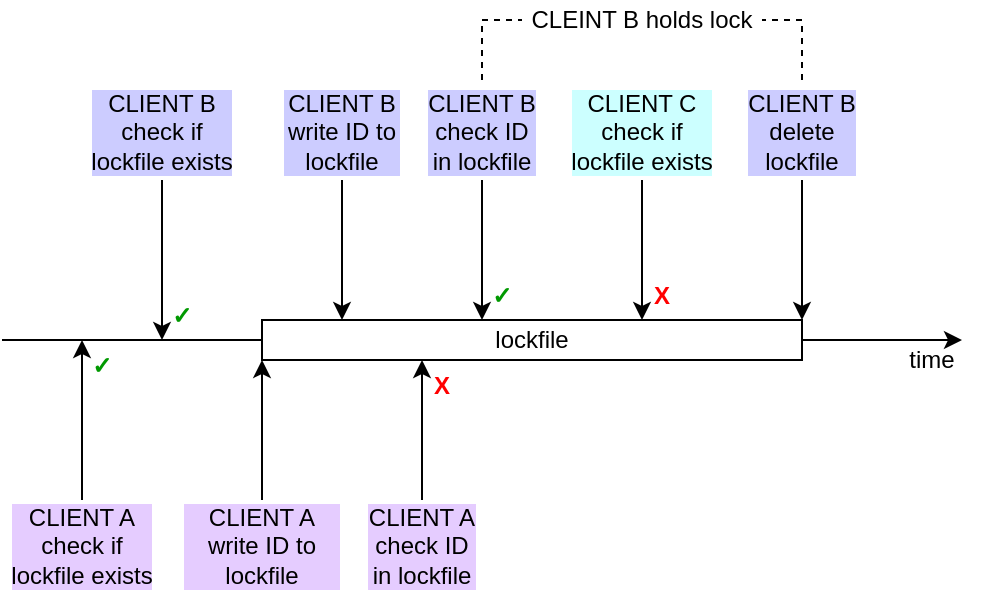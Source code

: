 <mxfile version="26.0.3">
  <diagram name="Page-1" id="8yVsWk3zc1R4zZ_1FHf9">
    <mxGraphModel dx="954" dy="674" grid="1" gridSize="10" guides="1" tooltips="1" connect="1" arrows="1" fold="1" page="1" pageScale="1" pageWidth="827" pageHeight="1169" math="0" shadow="0">
      <root>
        <mxCell id="0" />
        <mxCell id="1" parent="0" />
        <mxCell id="deOWAsg3AfZKw-_Y8Y0p-1" value="" style="endArrow=classic;html=1;rounded=0;" parent="1" source="deOWAsg3AfZKw-_Y8Y0p-6" edge="1">
          <mxGeometry width="50" height="50" relative="1" as="geometry">
            <mxPoint x="200" y="280" as="sourcePoint" />
            <mxPoint x="680" y="280" as="targetPoint" />
          </mxGeometry>
        </mxCell>
        <mxCell id="deOWAsg3AfZKw-_Y8Y0p-2" value="" style="endArrow=classic;html=1;rounded=0;" parent="1" edge="1">
          <mxGeometry width="50" height="50" relative="1" as="geometry">
            <mxPoint x="240" y="360" as="sourcePoint" />
            <mxPoint x="240" y="280" as="targetPoint" />
          </mxGeometry>
        </mxCell>
        <mxCell id="deOWAsg3AfZKw-_Y8Y0p-3" value="&lt;div&gt;CLIENT A&lt;br&gt;&lt;/div&gt;&lt;div&gt;check if&lt;/div&gt;&lt;div&gt;lockfile exists&lt;br&gt;&lt;/div&gt;" style="text;html=1;align=center;verticalAlign=top;whiteSpace=wrap;rounded=0;labelBackgroundColor=#E5CCFF;" parent="1" vertex="1">
          <mxGeometry x="200" y="355" width="80" height="55" as="geometry" />
        </mxCell>
        <mxCell id="deOWAsg3AfZKw-_Y8Y0p-4" value="" style="endArrow=classic;html=1;rounded=0;entryX=0;entryY=1;entryDx=0;entryDy=0;" parent="1" target="deOWAsg3AfZKw-_Y8Y0p-6" edge="1">
          <mxGeometry width="50" height="50" relative="1" as="geometry">
            <mxPoint x="330" y="360" as="sourcePoint" />
            <mxPoint x="330" y="180" as="targetPoint" />
          </mxGeometry>
        </mxCell>
        <mxCell id="deOWAsg3AfZKw-_Y8Y0p-5" value="&lt;div&gt;CLIENT A&lt;br&gt;&lt;/div&gt;&lt;div&gt;write ID to lockfile&lt;br&gt;&lt;/div&gt;" style="text;html=1;align=center;verticalAlign=top;whiteSpace=wrap;rounded=0;labelBackgroundColor=#E5CCFF;" parent="1" vertex="1">
          <mxGeometry x="290" y="355" width="80" height="55" as="geometry" />
        </mxCell>
        <mxCell id="deOWAsg3AfZKw-_Y8Y0p-7" value="" style="endArrow=none;html=1;rounded=0;endFill=0;" parent="1" edge="1">
          <mxGeometry width="50" height="50" relative="1" as="geometry">
            <mxPoint x="200" y="280" as="sourcePoint" />
            <mxPoint x="330" y="280" as="targetPoint" />
          </mxGeometry>
        </mxCell>
        <mxCell id="deOWAsg3AfZKw-_Y8Y0p-6" value="lockfile" style="rounded=0;whiteSpace=wrap;html=1;" parent="1" vertex="1">
          <mxGeometry x="330" y="270" width="270" height="20" as="geometry" />
        </mxCell>
        <mxCell id="deOWAsg3AfZKw-_Y8Y0p-8" value="&lt;div&gt;CLIENT B&lt;br&gt;&lt;/div&gt;&lt;div&gt;check if&lt;/div&gt;&lt;div&gt;lockfile exists&lt;br&gt;&lt;/div&gt;" style="text;html=1;align=center;verticalAlign=bottom;whiteSpace=wrap;rounded=0;labelBackgroundColor=#CCCCFF;textShadow=0;fontColor=default;" parent="1" vertex="1">
          <mxGeometry x="240" y="150" width="80" height="50" as="geometry" />
        </mxCell>
        <mxCell id="deOWAsg3AfZKw-_Y8Y0p-9" value="" style="endArrow=classic;html=1;rounded=0;exitX=0.5;exitY=1;exitDx=0;exitDy=0;" parent="1" source="deOWAsg3AfZKw-_Y8Y0p-8" edge="1">
          <mxGeometry width="50" height="50" relative="1" as="geometry">
            <mxPoint x="430" y="310" as="sourcePoint" />
            <mxPoint x="280" y="280" as="targetPoint" />
          </mxGeometry>
        </mxCell>
        <mxCell id="deOWAsg3AfZKw-_Y8Y0p-10" value="&lt;div&gt;CLIENT B&lt;br&gt;&lt;/div&gt;&lt;div&gt;write ID to lockfile&lt;br&gt;&lt;/div&gt;" style="text;html=1;align=center;verticalAlign=bottom;whiteSpace=wrap;rounded=0;labelBackgroundColor=#CCCCFF;textShadow=0;fontColor=default;" parent="1" vertex="1">
          <mxGeometry x="340" y="150" width="60" height="50" as="geometry" />
        </mxCell>
        <mxCell id="deOWAsg3AfZKw-_Y8Y0p-11" value="" style="endArrow=classic;html=1;rounded=0;exitX=0.5;exitY=1;exitDx=0;exitDy=0;" parent="1" source="deOWAsg3AfZKw-_Y8Y0p-10" edge="1">
          <mxGeometry width="50" height="50" relative="1" as="geometry">
            <mxPoint x="520" y="300" as="sourcePoint" />
            <mxPoint x="370" y="270" as="targetPoint" />
          </mxGeometry>
        </mxCell>
        <mxCell id="deOWAsg3AfZKw-_Y8Y0p-12" value="&lt;div&gt;CLIENT B&lt;br&gt;&lt;/div&gt;&lt;div&gt;delete&lt;/div&gt;&lt;div&gt;lockfile&lt;br&gt;&lt;/div&gt;" style="text;html=1;align=center;verticalAlign=bottom;whiteSpace=wrap;rounded=0;fontColor=default;labelBackgroundColor=#CCCCFF;" parent="1" vertex="1">
          <mxGeometry x="560" y="150" width="80" height="50" as="geometry" />
        </mxCell>
        <mxCell id="deOWAsg3AfZKw-_Y8Y0p-13" value="" style="endArrow=classic;html=1;rounded=0;exitX=0.5;exitY=1;exitDx=0;exitDy=0;" parent="1" source="deOWAsg3AfZKw-_Y8Y0p-12" edge="1">
          <mxGeometry width="50" height="50" relative="1" as="geometry">
            <mxPoint x="750" y="300" as="sourcePoint" />
            <mxPoint x="600" y="270" as="targetPoint" />
          </mxGeometry>
        </mxCell>
        <mxCell id="deOWAsg3AfZKw-_Y8Y0p-14" value="&lt;div&gt;CLIENT C&lt;br&gt;&lt;/div&gt;&lt;div&gt;check if&lt;/div&gt;&lt;div&gt;lockfile exists&lt;br&gt;&lt;/div&gt;" style="text;html=1;align=center;verticalAlign=bottom;whiteSpace=wrap;rounded=0;labelBackgroundColor=#CCFFFF;fontColor=default;" parent="1" vertex="1">
          <mxGeometry x="480" y="150" width="80" height="50" as="geometry" />
        </mxCell>
        <mxCell id="deOWAsg3AfZKw-_Y8Y0p-15" value="" style="endArrow=classic;html=1;rounded=0;exitX=0.5;exitY=1;exitDx=0;exitDy=0;" parent="1" source="deOWAsg3AfZKw-_Y8Y0p-14" edge="1">
          <mxGeometry width="50" height="50" relative="1" as="geometry">
            <mxPoint x="670" y="310" as="sourcePoint" />
            <mxPoint x="520" y="270" as="targetPoint" />
          </mxGeometry>
        </mxCell>
        <mxCell id="deOWAsg3AfZKw-_Y8Y0p-16" value="&lt;div&gt;CLIENT B&lt;br&gt;&lt;/div&gt;&lt;div&gt;check ID&lt;/div&gt;&lt;div&gt;in lockfile&lt;br&gt;&lt;/div&gt;" style="text;html=1;align=center;verticalAlign=bottom;whiteSpace=wrap;rounded=0;labelBackgroundColor=#CCCCFF;textShadow=0;fontColor=default;" parent="1" vertex="1">
          <mxGeometry x="410" y="150" width="60" height="50" as="geometry" />
        </mxCell>
        <mxCell id="deOWAsg3AfZKw-_Y8Y0p-17" value="" style="endArrow=classic;html=1;rounded=0;" parent="1" edge="1">
          <mxGeometry width="50" height="50" relative="1" as="geometry">
            <mxPoint x="440" y="200" as="sourcePoint" />
            <mxPoint x="440" y="270" as="targetPoint" />
          </mxGeometry>
        </mxCell>
        <mxCell id="deOWAsg3AfZKw-_Y8Y0p-18" value="" style="endArrow=classic;html=1;rounded=0;entryX=0;entryY=1;entryDx=0;entryDy=0;" parent="1" edge="1">
          <mxGeometry width="50" height="50" relative="1" as="geometry">
            <mxPoint x="410" y="360" as="sourcePoint" />
            <mxPoint x="410" y="290" as="targetPoint" />
          </mxGeometry>
        </mxCell>
        <mxCell id="deOWAsg3AfZKw-_Y8Y0p-19" value="&lt;div&gt;CLIENT A&lt;br&gt;&lt;/div&gt;&lt;div&gt;&lt;div&gt;check ID&lt;/div&gt;in lockfile&lt;/div&gt;" style="text;html=1;align=center;verticalAlign=top;whiteSpace=wrap;rounded=0;labelBackgroundColor=#E5CCFF;" parent="1" vertex="1">
          <mxGeometry x="380" y="355" width="60" height="60" as="geometry" />
        </mxCell>
        <mxCell id="deOWAsg3AfZKw-_Y8Y0p-20" value="time" style="text;html=1;align=center;verticalAlign=middle;whiteSpace=wrap;rounded=0;" parent="1" vertex="1">
          <mxGeometry x="650" y="280" width="30" height="20" as="geometry" />
        </mxCell>
        <mxCell id="deOWAsg3AfZKw-_Y8Y0p-22" value="&lt;font color=&quot;#ff0000&quot;&gt;&lt;b&gt;X&lt;/b&gt;&lt;/font&gt;" style="text;html=1;align=center;verticalAlign=middle;whiteSpace=wrap;rounded=0;" parent="1" vertex="1">
          <mxGeometry x="410" y="290" width="20" height="25" as="geometry" />
        </mxCell>
        <mxCell id="deOWAsg3AfZKw-_Y8Y0p-23" value="&lt;span class=&quot;box&quot;&gt;&lt;font color=&quot;#009900&quot;&gt;✓&lt;/font&gt;&lt;/span&gt;" style="text;html=1;align=center;verticalAlign=middle;whiteSpace=wrap;rounded=0;fontStyle=1" parent="1" vertex="1">
          <mxGeometry x="440" y="245" width="20" height="25" as="geometry" />
        </mxCell>
        <mxCell id="deOWAsg3AfZKw-_Y8Y0p-24" value="&lt;font color=&quot;#ff0000&quot;&gt;&lt;b&gt;X&lt;/b&gt;&lt;/font&gt;" style="text;html=1;align=center;verticalAlign=middle;whiteSpace=wrap;rounded=0;" parent="1" vertex="1">
          <mxGeometry x="520" y="245" width="20" height="25" as="geometry" />
        </mxCell>
        <mxCell id="deOWAsg3AfZKw-_Y8Y0p-25" value="&lt;span class=&quot;box&quot;&gt;&lt;font color=&quot;#009900&quot;&gt;✓&lt;/font&gt;&lt;/span&gt;" style="text;html=1;align=center;verticalAlign=middle;whiteSpace=wrap;rounded=0;fontStyle=1" parent="1" vertex="1">
          <mxGeometry x="280" y="255" width="20" height="25" as="geometry" />
        </mxCell>
        <mxCell id="deOWAsg3AfZKw-_Y8Y0p-26" value="&lt;span class=&quot;box&quot;&gt;&lt;font color=&quot;#009900&quot;&gt;✓&lt;/font&gt;&lt;/span&gt;" style="text;html=1;align=center;verticalAlign=middle;whiteSpace=wrap;rounded=0;fontStyle=1" parent="1" vertex="1">
          <mxGeometry x="240" y="280" width="20" height="25" as="geometry" />
        </mxCell>
        <mxCell id="deOWAsg3AfZKw-_Y8Y0p-28" value="CLEINT B holds lock" style="text;html=1;align=center;verticalAlign=middle;whiteSpace=wrap;rounded=0;" parent="1" vertex="1">
          <mxGeometry x="460" y="110" width="120" height="20" as="geometry" />
        </mxCell>
        <mxCell id="deOWAsg3AfZKw-_Y8Y0p-29" value="" style="endArrow=none;dashed=1;html=1;rounded=0;exitX=0.5;exitY=0;exitDx=0;exitDy=0;" parent="1" source="deOWAsg3AfZKw-_Y8Y0p-16" edge="1">
          <mxGeometry width="50" height="50" relative="1" as="geometry">
            <mxPoint x="440" y="140" as="sourcePoint" />
            <mxPoint x="460" y="120" as="targetPoint" />
            <Array as="points">
              <mxPoint x="440" y="120" />
            </Array>
          </mxGeometry>
        </mxCell>
        <mxCell id="deOWAsg3AfZKw-_Y8Y0p-30" value="" style="endArrow=none;dashed=1;html=1;rounded=0;exitX=0.5;exitY=0;exitDx=0;exitDy=0;" parent="1" edge="1">
          <mxGeometry width="50" height="50" relative="1" as="geometry">
            <mxPoint x="600" y="150" as="sourcePoint" />
            <mxPoint x="580" y="120" as="targetPoint" />
            <Array as="points">
              <mxPoint x="600" y="120" />
            </Array>
          </mxGeometry>
        </mxCell>
      </root>
    </mxGraphModel>
  </diagram>
</mxfile>
